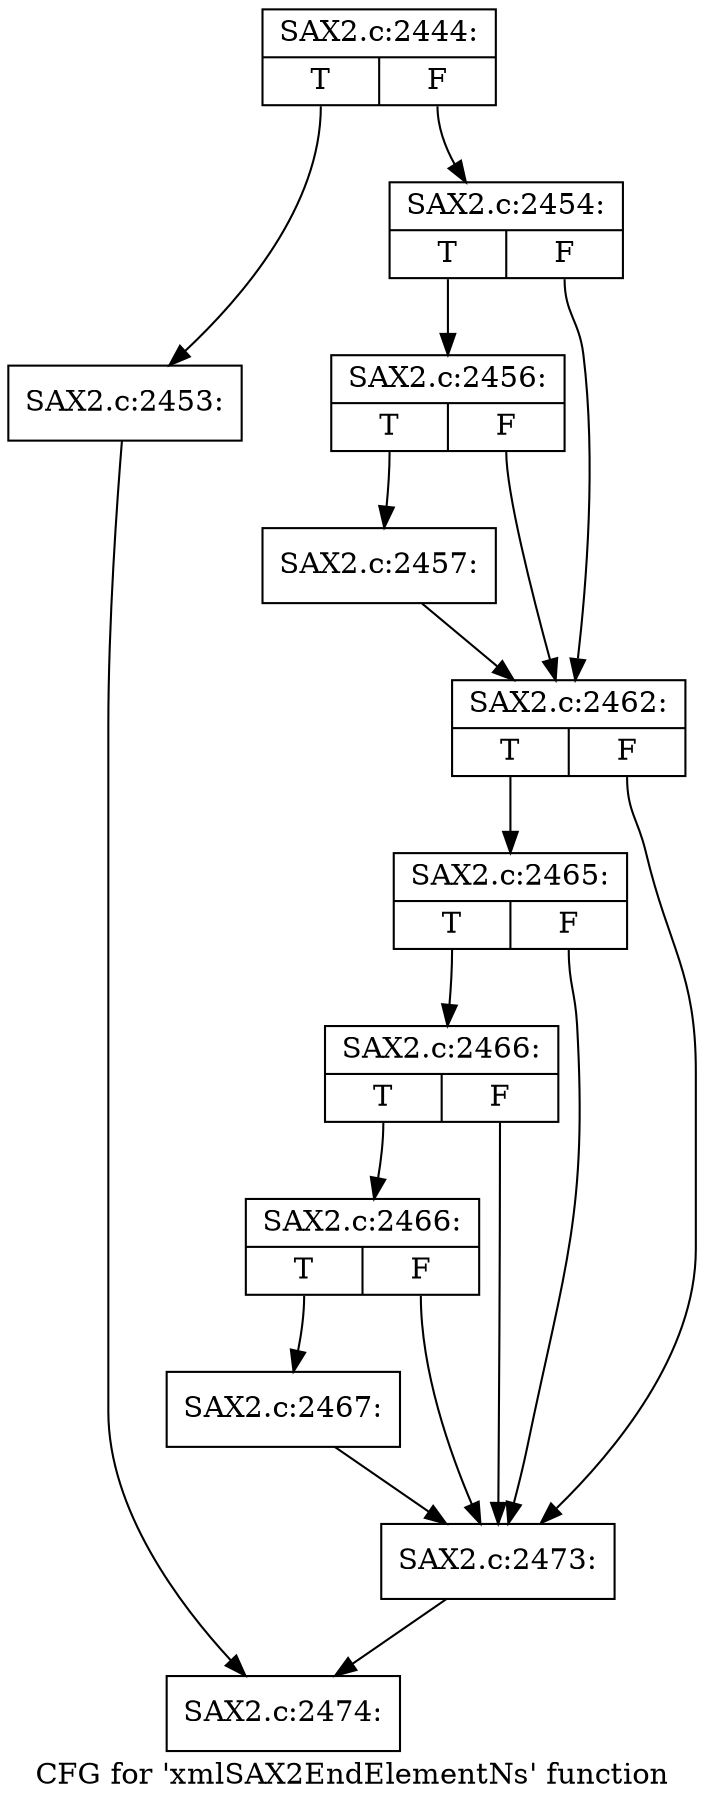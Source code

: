 digraph "CFG for 'xmlSAX2EndElementNs' function" {
	label="CFG for 'xmlSAX2EndElementNs' function";

	Node0x4237630 [shape=record,label="{SAX2.c:2444:|{<s0>T|<s1>F}}"];
	Node0x4237630:s0 -> Node0x4268bc0;
	Node0x4237630:s1 -> Node0x4268c10;
	Node0x4268bc0 [shape=record,label="{SAX2.c:2453:}"];
	Node0x4268bc0 -> Node0x4267550;
	Node0x4268c10 [shape=record,label="{SAX2.c:2454:|{<s0>T|<s1>F}}"];
	Node0x4268c10:s0 -> Node0x4269300;
	Node0x4268c10:s1 -> Node0x42692b0;
	Node0x4269300 [shape=record,label="{SAX2.c:2456:|{<s0>T|<s1>F}}"];
	Node0x4269300:s0 -> Node0x4269260;
	Node0x4269300:s1 -> Node0x42692b0;
	Node0x4269260 [shape=record,label="{SAX2.c:2457:}"];
	Node0x4269260 -> Node0x42692b0;
	Node0x42692b0 [shape=record,label="{SAX2.c:2462:|{<s0>T|<s1>F}}"];
	Node0x42692b0:s0 -> Node0x426b0c0;
	Node0x42692b0:s1 -> Node0x426af70;
	Node0x426b0c0 [shape=record,label="{SAX2.c:2465:|{<s0>T|<s1>F}}"];
	Node0x426b0c0:s0 -> Node0x426b040;
	Node0x426b0c0:s1 -> Node0x426af70;
	Node0x426b040 [shape=record,label="{SAX2.c:2466:|{<s0>T|<s1>F}}"];
	Node0x426b040:s0 -> Node0x426afc0;
	Node0x426b040:s1 -> Node0x426af70;
	Node0x426afc0 [shape=record,label="{SAX2.c:2466:|{<s0>T|<s1>F}}"];
	Node0x426afc0:s0 -> Node0x426af20;
	Node0x426afc0:s1 -> Node0x426af70;
	Node0x426af20 [shape=record,label="{SAX2.c:2467:}"];
	Node0x426af20 -> Node0x426af70;
	Node0x426af70 [shape=record,label="{SAX2.c:2473:}"];
	Node0x426af70 -> Node0x4267550;
	Node0x4267550 [shape=record,label="{SAX2.c:2474:}"];
}
